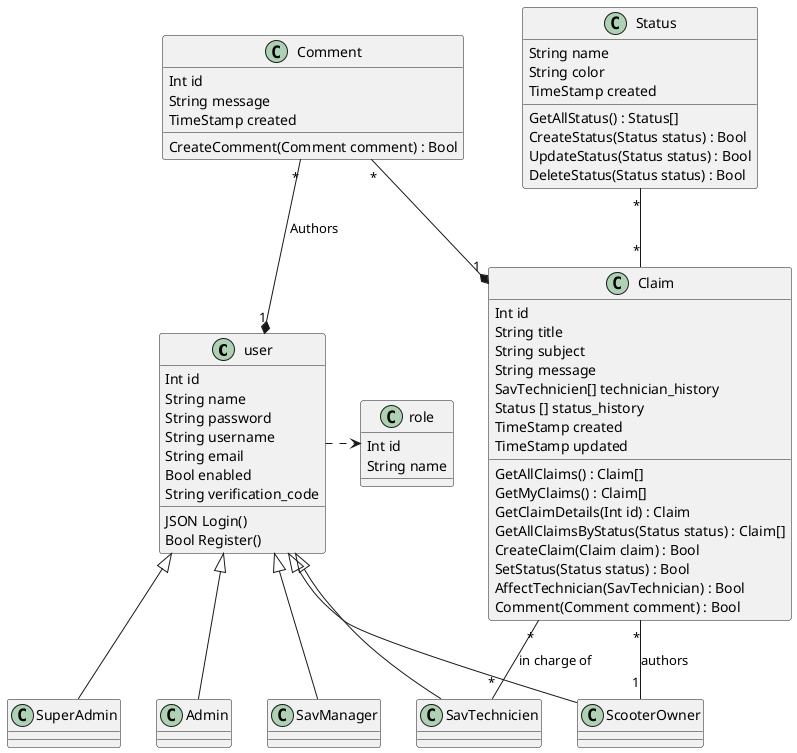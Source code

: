 @startuml claims_class_diagram
Class user {
Int id
String name
String password
String username
String email
Bool enabled 
String verification_code
JSON Login()
Bool Register()
}

Class role{
Int id
String name
}

user .right.> role

 
Class SuperAdmin{}
Class Admin{}
Class SavManager{}
Class SavTechnicien{}
Class ScooterOwner{}


top to bottom direction
user <|-- SuperAdmin
user <|-- Admin
user <|-- SavManager
user <|-- SavTechnicien
user <|-- ScooterOwner

Class Claim {
Int id
String title
String subject
String message
SavTechnicien[] technician_history
Status [] status_history
TimeStamp created
TimeStamp updated

GetAllClaims() : Claim[]
GetMyClaims() : Claim[]
GetClaimDetails(Int id) : Claim
GetAllClaimsByStatus(Status status) : Claim[]
CreateClaim(Claim claim) : Bool
SetStatus(Status status) : Bool
AffectTechnician(SavTechnician) : Bool
Comment(Comment comment) : Bool

}

Class Comment{
Int id
String message
TimeStamp created

CreateComment(Comment comment) : Bool

}

Class Status{
String name
String color
TimeStamp created

GetAllStatus() : Status[]
CreateStatus(Status status) : Bool
UpdateStatus(Status status) : Bool
DeleteStatus(Status status) : Bool

}

Claim "*"--"*" SavTechnicien : in charge of 
Claim "*"--"1" ScooterOwner : authors
Comment "*"--*"1" Claim
Comment "*"--*"1" user : Authors
Status "*"--"*" Claim


@enduml